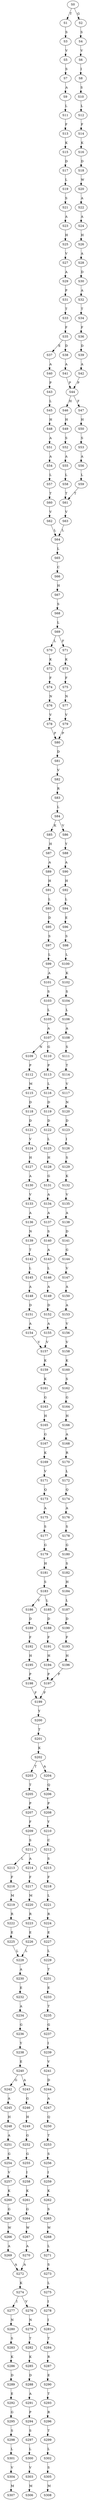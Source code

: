 strict digraph  {
	S0 -> S1 [ label = T ];
	S0 -> S2 [ label = G ];
	S1 -> S3 [ label = S ];
	S2 -> S4 [ label = S ];
	S3 -> S5 [ label = V ];
	S4 -> S6 [ label = V ];
	S5 -> S7 [ label = S ];
	S6 -> S8 [ label = I ];
	S7 -> S9 [ label = A ];
	S8 -> S10 [ label = S ];
	S9 -> S11 [ label = L ];
	S10 -> S12 [ label = L ];
	S11 -> S13 [ label = F ];
	S12 -> S14 [ label = F ];
	S13 -> S15 [ label = K ];
	S14 -> S16 [ label = K ];
	S15 -> S17 [ label = D ];
	S16 -> S18 [ label = D ];
	S17 -> S19 [ label = L ];
	S18 -> S20 [ label = W ];
	S19 -> S21 [ label = S ];
	S20 -> S22 [ label = A ];
	S21 -> S23 [ label = A ];
	S22 -> S24 [ label = A ];
	S23 -> S25 [ label = H ];
	S24 -> S26 [ label = H ];
	S25 -> S27 [ label = V ];
	S26 -> S28 [ label = A ];
	S27 -> S29 [ label = A ];
	S28 -> S30 [ label = D ];
	S29 -> S31 [ label = P ];
	S30 -> S32 [ label = A ];
	S31 -> S33 [ label = T ];
	S32 -> S34 [ label = T ];
	S33 -> S35 [ label = F ];
	S34 -> S36 [ label = F ];
	S35 -> S37 [ label = E ];
	S35 -> S38 [ label = D ];
	S36 -> S39 [ label = D ];
	S37 -> S40 [ label = A ];
	S38 -> S41 [ label = A ];
	S39 -> S42 [ label = A ];
	S40 -> S43 [ label = P ];
	S41 -> S44 [ label = P ];
	S42 -> S44 [ label = P ];
	S43 -> S45 [ label = L ];
	S44 -> S46 [ label = H ];
	S44 -> S47 [ label = F ];
	S45 -> S48 [ label = H ];
	S46 -> S49 [ label = H ];
	S47 -> S50 [ label = H ];
	S48 -> S51 [ label = A ];
	S49 -> S52 [ label = S ];
	S50 -> S53 [ label = S ];
	S51 -> S54 [ label = A ];
	S52 -> S55 [ label = A ];
	S53 -> S56 [ label = A ];
	S54 -> S57 [ label = L ];
	S55 -> S58 [ label = L ];
	S56 -> S59 [ label = L ];
	S57 -> S60 [ label = T ];
	S58 -> S61 [ label = T ];
	S59 -> S61 [ label = T ];
	S60 -> S62 [ label = V ];
	S61 -> S63 [ label = V ];
	S62 -> S64 [ label = L ];
	S63 -> S64 [ label = L ];
	S64 -> S65 [ label = L ];
	S65 -> S66 [ label = C ];
	S66 -> S67 [ label = H ];
	S67 -> S68 [ label = S ];
	S68 -> S69 [ label = L ];
	S69 -> S70 [ label = L ];
	S69 -> S71 [ label = F ];
	S70 -> S72 [ label = K ];
	S71 -> S73 [ label = K ];
	S72 -> S74 [ label = F ];
	S73 -> S75 [ label = F ];
	S74 -> S76 [ label = N ];
	S75 -> S77 [ label = N ];
	S76 -> S78 [ label = V ];
	S77 -> S79 [ label = V ];
	S78 -> S80 [ label = P ];
	S79 -> S80 [ label = P ];
	S80 -> S81 [ label = D ];
	S81 -> S82 [ label = V ];
	S82 -> S83 [ label = R ];
	S83 -> S84 [ label = L ];
	S84 -> S85 [ label = K ];
	S84 -> S86 [ label = V ];
	S85 -> S87 [ label = H ];
	S86 -> S88 [ label = Y ];
	S87 -> S89 [ label = A ];
	S88 -> S90 [ label = A ];
	S89 -> S91 [ label = H ];
	S90 -> S92 [ label = H ];
	S91 -> S93 [ label = L ];
	S92 -> S94 [ label = L ];
	S93 -> S95 [ label = D ];
	S94 -> S96 [ label = E ];
	S95 -> S97 [ label = S ];
	S96 -> S98 [ label = S ];
	S97 -> S99 [ label = L ];
	S98 -> S100 [ label = L ];
	S99 -> S101 [ label = A ];
	S100 -> S102 [ label = K ];
	S101 -> S103 [ label = S ];
	S102 -> S104 [ label = S ];
	S103 -> S105 [ label = L ];
	S104 -> S106 [ label = L ];
	S105 -> S107 [ label = A ];
	S106 -> S108 [ label = A ];
	S107 -> S109 [ label = N ];
	S107 -> S110 [ label = G ];
	S108 -> S111 [ label = S ];
	S109 -> S112 [ label = P ];
	S110 -> S113 [ label = P ];
	S111 -> S114 [ label = T ];
	S112 -> S115 [ label = M ];
	S113 -> S116 [ label = L ];
	S114 -> S117 [ label = V ];
	S115 -> S118 [ label = D ];
	S116 -> S119 [ label = D ];
	S117 -> S120 [ label = N ];
	S118 -> S121 [ label = D ];
	S119 -> S122 [ label = D ];
	S120 -> S123 [ label = D ];
	S121 -> S124 [ label = V ];
	S122 -> S125 [ label = L ];
	S123 -> S126 [ label = I ];
	S124 -> S127 [ label = H ];
	S125 -> S128 [ label = H ];
	S126 -> S129 [ label = S ];
	S127 -> S130 [ label = A ];
	S128 -> S131 [ label = G ];
	S129 -> S132 [ label = K ];
	S130 -> S133 [ label = V ];
	S131 -> S134 [ label = A ];
	S132 -> S135 [ label = V ];
	S133 -> S136 [ label = A ];
	S134 -> S137 [ label = A ];
	S135 -> S138 [ label = A ];
	S136 -> S139 [ label = N ];
	S137 -> S140 [ label = S ];
	S138 -> S141 [ label = D ];
	S139 -> S142 [ label = T ];
	S140 -> S143 [ label = A ];
	S141 -> S144 [ label = G ];
	S142 -> S145 [ label = L ];
	S143 -> S146 [ label = L ];
	S144 -> S147 [ label = V ];
	S145 -> S148 [ label = A ];
	S146 -> S149 [ label = A ];
	S147 -> S150 [ label = A ];
	S148 -> S151 [ label = D ];
	S149 -> S152 [ label = D ];
	S150 -> S153 [ label = A ];
	S151 -> S154 [ label = A ];
	S152 -> S155 [ label = A ];
	S153 -> S156 [ label = V ];
	S154 -> S157 [ label = V ];
	S155 -> S157 [ label = V ];
	S156 -> S158 [ label = V ];
	S157 -> S159 [ label = K ];
	S158 -> S160 [ label = K ];
	S159 -> S161 [ label = K ];
	S160 -> S162 [ label = S ];
	S161 -> S163 [ label = G ];
	S162 -> S164 [ label = G ];
	S163 -> S165 [ label = H ];
	S164 -> S166 [ label = H ];
	S165 -> S167 [ label = G ];
	S166 -> S168 [ label = A ];
	S167 -> S169 [ label = K ];
	S168 -> S170 [ label = R ];
	S169 -> S171 [ label = V ];
	S170 -> S172 [ label = L ];
	S171 -> S173 [ label = Q ];
	S172 -> S174 [ label = Q ];
	S173 -> S175 [ label = A ];
	S174 -> S176 [ label = A ];
	S175 -> S177 [ label = S ];
	S176 -> S178 [ label = S ];
	S177 -> S179 [ label = G ];
	S178 -> S180 [ label = G ];
	S179 -> S181 [ label = H ];
	S180 -> S182 [ label = S ];
	S181 -> S183 [ label = S ];
	S182 -> S184 [ label = H ];
	S183 -> S185 [ label = L ];
	S183 -> S186 [ label = V ];
	S184 -> S187 [ label = L ];
	S185 -> S188 [ label = D ];
	S186 -> S189 [ label = D ];
	S187 -> S190 [ label = D ];
	S188 -> S191 [ label = F ];
	S189 -> S192 [ label = F ];
	S190 -> S193 [ label = F ];
	S191 -> S194 [ label = H ];
	S192 -> S195 [ label = H ];
	S193 -> S196 [ label = H ];
	S194 -> S197 [ label = P ];
	S195 -> S198 [ label = P ];
	S196 -> S197 [ label = P ];
	S197 -> S199 [ label = F ];
	S198 -> S199 [ label = F ];
	S199 -> S200 [ label = Y ];
	S200 -> S201 [ label = T ];
	S201 -> S202 [ label = K ];
	S202 -> S203 [ label = T ];
	S202 -> S204 [ label = A ];
	S203 -> S205 [ label = T ];
	S204 -> S206 [ label = Q ];
	S205 -> S207 [ label = P ];
	S206 -> S208 [ label = P ];
	S207 -> S209 [ label = F ];
	S208 -> S210 [ label = Y ];
	S209 -> S211 [ label = S ];
	S210 -> S212 [ label = C ];
	S211 -> S213 [ label = L ];
	S211 -> S214 [ label = A ];
	S212 -> S215 [ label = S ];
	S213 -> S216 [ label = F ];
	S214 -> S217 [ label = F ];
	S215 -> S218 [ label = F ];
	S216 -> S219 [ label = M ];
	S217 -> S220 [ label = M ];
	S218 -> S221 [ label = L ];
	S219 -> S222 [ label = R ];
	S220 -> S223 [ label = R ];
	S221 -> S224 [ label = R ];
	S222 -> S225 [ label = E ];
	S223 -> S226 [ label = E ];
	S224 -> S227 [ label = E ];
	S225 -> S228 [ label = L ];
	S226 -> S228 [ label = L ];
	S227 -> S229 [ label = L ];
	S228 -> S230 [ label = A ];
	S229 -> S231 [ label = T ];
	S230 -> S232 [ label = E ];
	S231 -> S233 [ label = E ];
	S232 -> S234 [ label = A ];
	S233 -> S235 [ label = T ];
	S234 -> S236 [ label = G ];
	S235 -> S237 [ label = G ];
	S236 -> S238 [ label = Y ];
	S237 -> S239 [ label = I ];
	S238 -> S240 [ label = E ];
	S239 -> S241 [ label = V ];
	S240 -> S242 [ label = G ];
	S240 -> S243 [ label = A ];
	S241 -> S244 [ label = D ];
	S242 -> S245 [ label = A ];
	S243 -> S246 [ label = G ];
	S244 -> S247 [ label = A ];
	S245 -> S248 [ label = H ];
	S246 -> S249 [ label = H ];
	S247 -> S250 [ label = Q ];
	S248 -> S251 [ label = A ];
	S249 -> S252 [ label = G ];
	S250 -> S253 [ label = T ];
	S251 -> S254 [ label = G ];
	S252 -> S255 [ label = G ];
	S253 -> S256 [ label = S ];
	S254 -> S257 [ label = V ];
	S255 -> S258 [ label = I ];
	S256 -> S259 [ label = I ];
	S257 -> S260 [ label = K ];
	S258 -> S261 [ label = K ];
	S259 -> S262 [ label = K ];
	S260 -> S263 [ label = G ];
	S261 -> S264 [ label = G ];
	S262 -> S265 [ label = S ];
	S263 -> S266 [ label = W ];
	S264 -> S267 [ label = W ];
	S265 -> S268 [ label = W ];
	S266 -> S269 [ label = A ];
	S267 -> S270 [ label = A ];
	S268 -> S271 [ label = L ];
	S269 -> S272 [ label = A ];
	S270 -> S272 [ label = A ];
	S271 -> S273 [ label = S ];
	S272 -> S274 [ label = K ];
	S273 -> S275 [ label = L ];
	S274 -> S276 [ label = V ];
	S274 -> S277 [ label = I ];
	S275 -> S278 [ label = I ];
	S276 -> S279 [ label = N ];
	S277 -> S280 [ label = N ];
	S278 -> S281 [ label = I ];
	S279 -> S282 [ label = T ];
	S280 -> S283 [ label = S ];
	S281 -> S284 [ label = T ];
	S282 -> S285 [ label = K ];
	S283 -> S286 [ label = K ];
	S284 -> S287 [ label = R ];
	S285 -> S288 [ label = D ];
	S286 -> S289 [ label = D ];
	S287 -> S290 [ label = E ];
	S288 -> S291 [ label = A ];
	S289 -> S292 [ label = E ];
	S290 -> S293 [ label = T ];
	S291 -> S294 [ label = P ];
	S292 -> S295 [ label = G ];
	S293 -> S296 [ label = R ];
	S294 -> S297 [ label = S ];
	S295 -> S298 [ label = S ];
	S296 -> S299 [ label = T ];
	S297 -> S300 [ label = L ];
	S298 -> S301 [ label = L ];
	S299 -> S302 [ label = L ];
	S300 -> S303 [ label = V ];
	S301 -> S304 [ label = V ];
	S302 -> S305 [ label = S ];
	S303 -> S306 [ label = M ];
	S304 -> S307 [ label = M ];
	S305 -> S308 [ label = M ];
}
